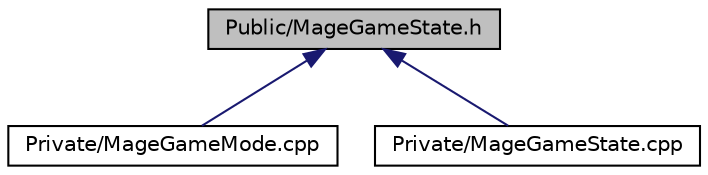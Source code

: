 digraph "Public/MageGameState.h"
{
 // LATEX_PDF_SIZE
  edge [fontname="Helvetica",fontsize="10",labelfontname="Helvetica",labelfontsize="10"];
  node [fontname="Helvetica",fontsize="10",shape=record];
  Node1 [label="Public/MageGameState.h",height=0.2,width=0.4,color="black", fillcolor="grey75", style="filled", fontcolor="black",tooltip=" "];
  Node1 -> Node2 [dir="back",color="midnightblue",fontsize="10",style="solid",fontname="Helvetica"];
  Node2 [label="Private/MageGameMode.cpp",height=0.2,width=0.4,color="black", fillcolor="white", style="filled",URL="$_mage_game_mode_8cpp.html",tooltip=" "];
  Node1 -> Node3 [dir="back",color="midnightblue",fontsize="10",style="solid",fontname="Helvetica"];
  Node3 [label="Private/MageGameState.cpp",height=0.2,width=0.4,color="black", fillcolor="white", style="filled",URL="$_mage_game_state_8cpp.html",tooltip=" "];
}
